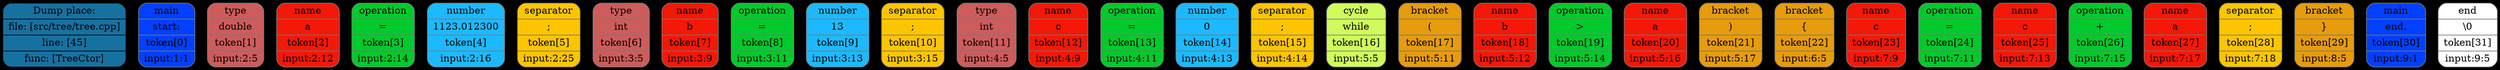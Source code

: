 digraph G{
rankdir=TB
graph [bgcolor="#000000"];
size = "100 5"
place[shape=Mrecord, style=filled, fillcolor="#1771a0", pos="0,1!",label = " { Dump place: | file: [src/tree/tree.cpp] | line: [45] | func: [TreeCtor] } "color = "#000000"];
token0[shape=Mrecord, style=filled, fillcolor="#0140ff",label = " { main | start: |  token[0] |  input:1:1 } ", color = "#777777"];
token1[shape=Mrecord, style=filled, fillcolor="#CD5C5C",label = " { type | double |  token[1] |  input:2:5 } ", color = "#777777"];
token2[shape=Mrecord, style=filled, fillcolor="#f31807",label = " { name | a |  token[2] |  input:2:12 } ", color = "#777777"];
token3[shape=Mrecord, style=filled, fillcolor="#00ca2c",label = " { operation | \= |  token[3] |  input:2:14 } ", color = "#777777"];
token4[shape=Mrecord, style=filled, fillcolor="#1cb9ff",label = " { number | 1123.012300 |  token[4] |  input:2:16 } ", color = "#777777"];
token5[shape=Mrecord, style=filled, fillcolor="#fdc500",label = " { separator | \; |  token[5] |  input:2:25 } ", color = "#777777"];
token6[shape=Mrecord, style=filled, fillcolor="#CD5C5C",label = " { type | int |  token[6] |  input:3:5 } ", color = "#777777"];
token7[shape=Mrecord, style=filled, fillcolor="#f31807",label = " { name | b |  token[7] |  input:3:9 } ", color = "#777777"];
token8[shape=Mrecord, style=filled, fillcolor="#00ca2c",label = " { operation | \= |  token[8] |  input:3:11 } ", color = "#777777"];
token9[shape=Mrecord, style=filled, fillcolor="#1cb9ff",label = " { number | 13 |  token[9] |  input:3:13 } ", color = "#777777"];
token10[shape=Mrecord, style=filled, fillcolor="#fdc500",label = " { separator | \; |  token[10] |  input:3:15 } ", color = "#777777"];
token11[shape=Mrecord, style=filled, fillcolor="#CD5C5C",label = " { type | int |  token[11] |  input:4:5 } ", color = "#777777"];
token12[shape=Mrecord, style=filled, fillcolor="#f31807",label = " { name | c |  token[12] |  input:4:9 } ", color = "#777777"];
token13[shape=Mrecord, style=filled, fillcolor="#00ca2c",label = " { operation | \= |  token[13] |  input:4:11 } ", color = "#777777"];
token14[shape=Mrecord, style=filled, fillcolor="#1cb9ff",label = " { number | 0 |  token[14] |  input:4:13 } ", color = "#777777"];
token15[shape=Mrecord, style=filled, fillcolor="#fdc500",label = " { separator | \; |  token[15] |  input:4:14 } ", color = "#777777"];
token16[shape=Mrecord, style=filled, fillcolor="#CFFC5C",label = " { cycle | while |  token[16] |  input:5:5 } ", color = "#777777"];
token17[shape=Mrecord, style=filled, fillcolor="#e69c0c",label = " { bracket | \( |  token[17] |  input:5:11 } ", color = "#777777"];
token18[shape=Mrecord, style=filled, fillcolor="#f31807",label = " { name | b |  token[18] |  input:5:12 } ", color = "#777777"];
token19[shape=Mrecord, style=filled, fillcolor="#00ca2c",label = " { operation | \> |  token[19] |  input:5:14 } ", color = "#777777"];
token20[shape=Mrecord, style=filled, fillcolor="#f31807",label = " { name | a |  token[20] |  input:5:16 } ", color = "#777777"];
token21[shape=Mrecord, style=filled, fillcolor="#e69c0c",label = " { bracket | \) |  token[21] |  input:5:17 } ", color = "#777777"];
token22[shape=Mrecord, style=filled, fillcolor="#e69c0c",label = " { bracket | \{ |  token[22] |  input:6:5 } ", color = "#777777"];
token23[shape=Mrecord, style=filled, fillcolor="#f31807",label = " { name | c |  token[23] |  input:7:9 } ", color = "#777777"];
token24[shape=Mrecord, style=filled, fillcolor="#00ca2c",label = " { operation | \= |  token[24] |  input:7:11 } ", color = "#777777"];
token25[shape=Mrecord, style=filled, fillcolor="#f31807",label = " { name | c |  token[25] |  input:7:13 } ", color = "#777777"];
token26[shape=Mrecord, style=filled, fillcolor="#00ca2c",label = " { operation | \+ |  token[26] |  input:7:15 } ", color = "#777777"];
token27[shape=Mrecord, style=filled, fillcolor="#f31807",label = " { name | a |  token[27] |  input:7:17 } ", color = "#777777"];
token28[shape=Mrecord, style=filled, fillcolor="#fdc500",label = " { separator | \; |  token[28] |  input:7:18 } ", color = "#777777"];
token29[shape=Mrecord, style=filled, fillcolor="#e69c0c",label = " { bracket | \} |  token[29] |  input:8:5 } ", color = "#777777"];
token30[shape=Mrecord, style=filled, fillcolor="#0140ff",label = " { main | end. |  token[30] |  input:9:1 } ", color = "#777777"];
token31[shape=Mrecord, style=filled, fillcolor="#ffffff",label = " { end | \\0 |  token[31] |  input:9:5 } ", color = "#777777"];
}
